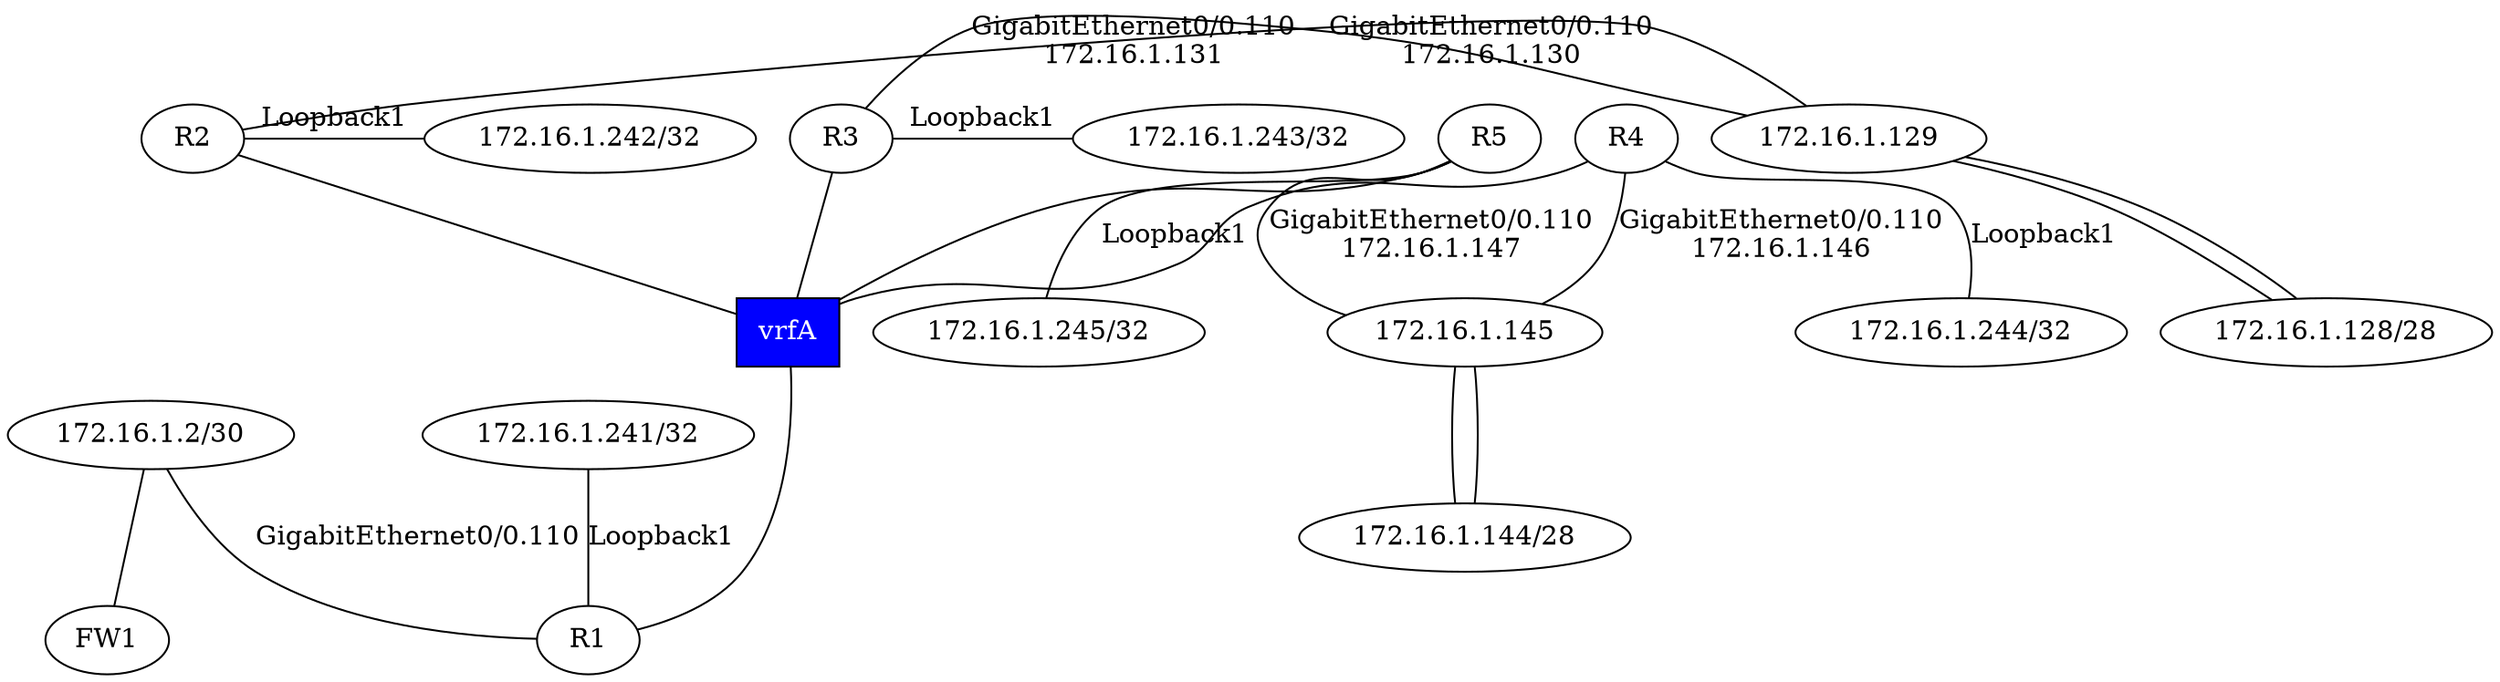 graph {
		{ rank=same; "172.16.1.129"; "172.16.1.242/32"; "172.16.1.243/32"; R5 }
		{ rank=same; R2; R3; R4; R5 }
		{ rank=max; R1 }
		{ rank=sink; FW1 }		
		FW1 -- "172.16.1.2/30";		
		vrfA[style="filled",fillcolor="blue",fontcolor="white",shape="box"]
		R2 -- vrfA;
		R2 -- "172.16.1.129"[label="GigabitEthernet0/0.110\n172.16.1.130"];
		"172.16.1.129" -- "172.16.1.128/28";
		R2 -- "172.16.1.242/32"[label="Loopback1"];
		R3 -- vrfA;
		R3 -- "172.16.1.129"[label="GigabitEthernet0/0.110\n172.16.1.131"];
		"172.16.1.129" -- "172.16.1.128/28";
		R3 -- "172.16.1.243/32"[label="Loopback1"];
		R4 -- vrfA;
		R4 -- "172.16.1.145"[label="GigabitEthernet0/0.110\n172.16.1.146"];
		"172.16.1.145" -- "172.16.1.144/28";
		R4 -- "172.16.1.244/32"[label="Loopback1"];
		R5 -- vrfA;
		R5 -- "172.16.1.145"[label="GigabitEthernet0/0.110\n172.16.1.147"];
		"172.16.1.145" -- "172.16.1.144/28";
		R5 -- "172.16.1.245/32"[label="Loopback1"];
		R1 -- vrfA;
		R1 -- "172.16.1.2/30"[label="GigabitEthernet0/0.110"];
		R1 -- "172.16.1.241/32"[label="Loopback1"];
}